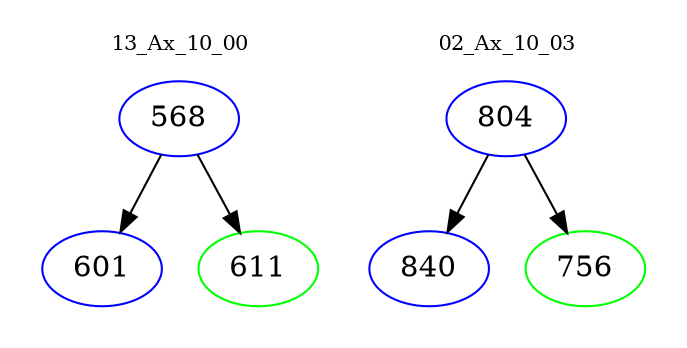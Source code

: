 digraph{
subgraph cluster_0 {
color = white
label = "13_Ax_10_00";
fontsize=10;
T0_568 [label="568", color="blue"]
T0_568 -> T0_601 [color="black"]
T0_601 [label="601", color="blue"]
T0_568 -> T0_611 [color="black"]
T0_611 [label="611", color="green"]
}
subgraph cluster_1 {
color = white
label = "02_Ax_10_03";
fontsize=10;
T1_804 [label="804", color="blue"]
T1_804 -> T1_840 [color="black"]
T1_840 [label="840", color="blue"]
T1_804 -> T1_756 [color="black"]
T1_756 [label="756", color="green"]
}
}
